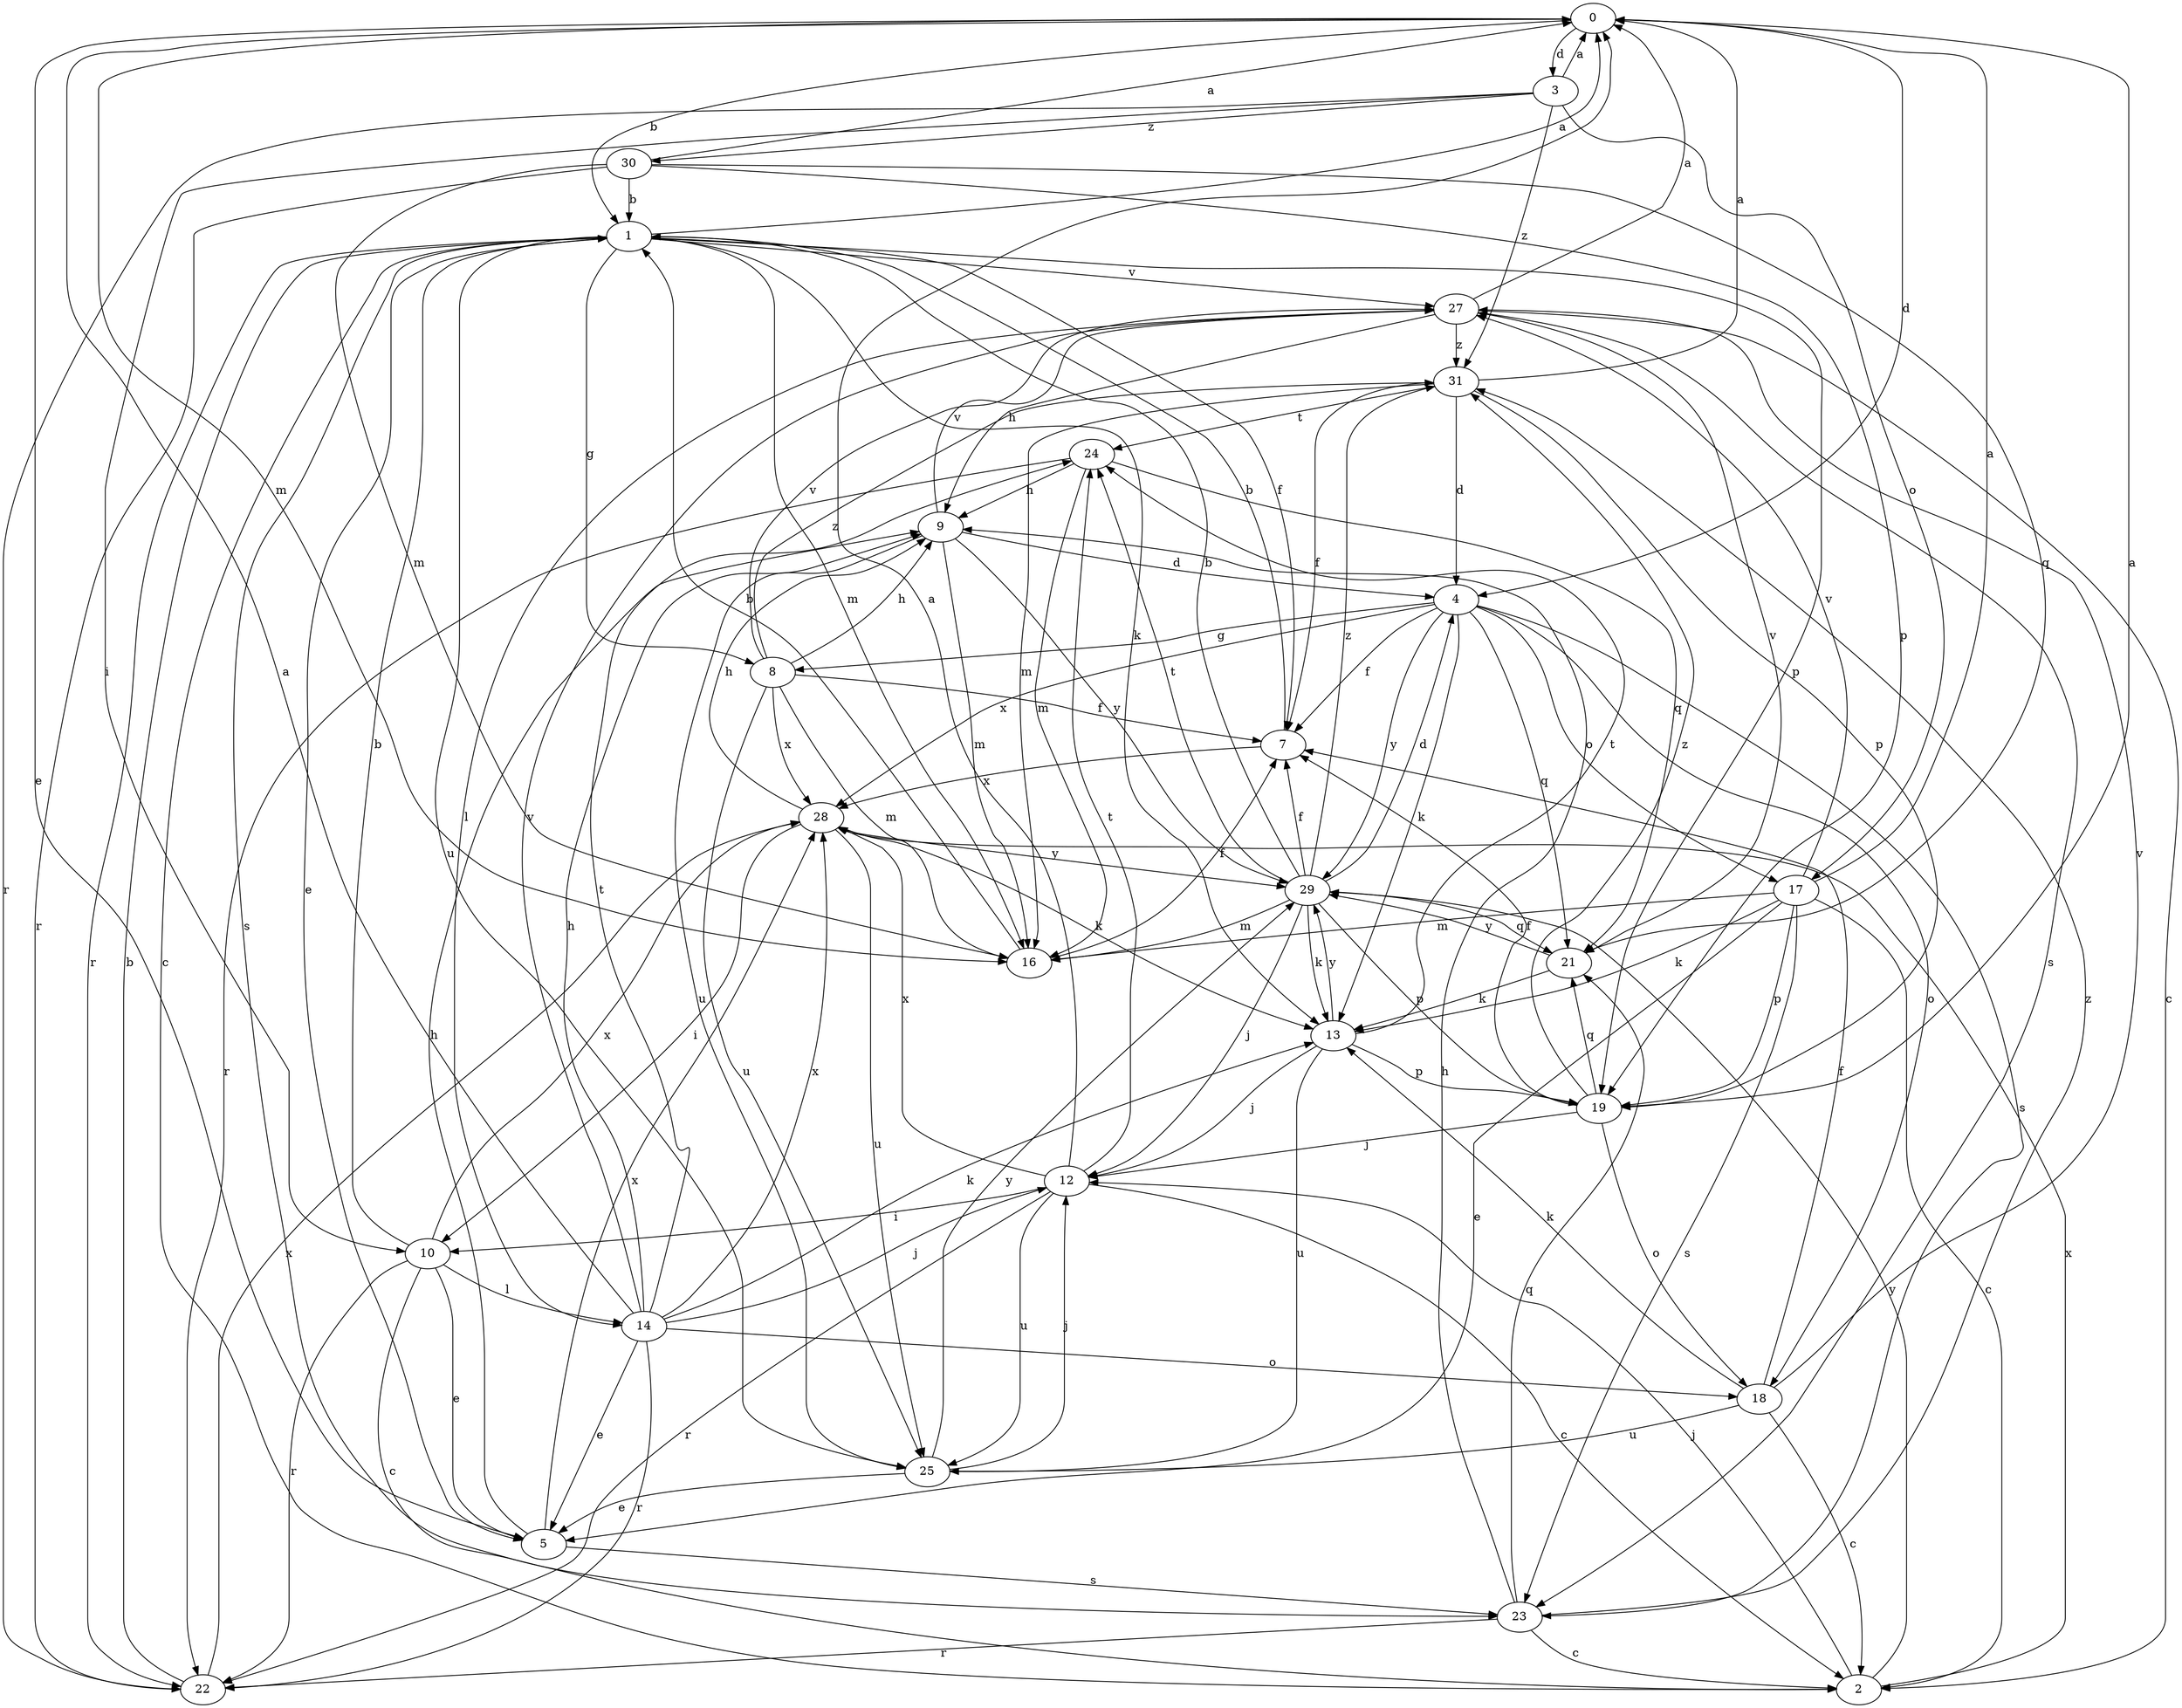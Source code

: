 strict digraph  {
0;
1;
2;
3;
4;
5;
7;
8;
9;
10;
12;
13;
14;
16;
17;
18;
19;
21;
22;
23;
24;
25;
27;
28;
29;
30;
31;
0 -> 1  [label=b];
0 -> 3  [label=d];
0 -> 4  [label=d];
0 -> 5  [label=e];
0 -> 16  [label=m];
1 -> 0  [label=a];
1 -> 2  [label=c];
1 -> 5  [label=e];
1 -> 7  [label=f];
1 -> 8  [label=g];
1 -> 13  [label=k];
1 -> 16  [label=m];
1 -> 19  [label=p];
1 -> 22  [label=r];
1 -> 23  [label=s];
1 -> 25  [label=u];
1 -> 27  [label=v];
2 -> 12  [label=j];
2 -> 28  [label=x];
2 -> 29  [label=y];
3 -> 0  [label=a];
3 -> 10  [label=i];
3 -> 17  [label=o];
3 -> 22  [label=r];
3 -> 30  [label=z];
3 -> 31  [label=z];
4 -> 7  [label=f];
4 -> 8  [label=g];
4 -> 13  [label=k];
4 -> 17  [label=o];
4 -> 18  [label=o];
4 -> 21  [label=q];
4 -> 23  [label=s];
4 -> 28  [label=x];
4 -> 29  [label=y];
5 -> 9  [label=h];
5 -> 23  [label=s];
5 -> 28  [label=x];
7 -> 1  [label=b];
7 -> 28  [label=x];
8 -> 7  [label=f];
8 -> 9  [label=h];
8 -> 16  [label=m];
8 -> 25  [label=u];
8 -> 27  [label=v];
8 -> 28  [label=x];
8 -> 31  [label=z];
9 -> 4  [label=d];
9 -> 16  [label=m];
9 -> 25  [label=u];
9 -> 27  [label=v];
9 -> 29  [label=y];
10 -> 1  [label=b];
10 -> 2  [label=c];
10 -> 5  [label=e];
10 -> 14  [label=l];
10 -> 22  [label=r];
10 -> 28  [label=x];
12 -> 0  [label=a];
12 -> 2  [label=c];
12 -> 10  [label=i];
12 -> 22  [label=r];
12 -> 24  [label=t];
12 -> 25  [label=u];
12 -> 28  [label=x];
13 -> 12  [label=j];
13 -> 19  [label=p];
13 -> 24  [label=t];
13 -> 25  [label=u];
13 -> 29  [label=y];
14 -> 0  [label=a];
14 -> 5  [label=e];
14 -> 9  [label=h];
14 -> 12  [label=j];
14 -> 13  [label=k];
14 -> 18  [label=o];
14 -> 22  [label=r];
14 -> 24  [label=t];
14 -> 27  [label=v];
14 -> 28  [label=x];
16 -> 1  [label=b];
16 -> 7  [label=f];
17 -> 0  [label=a];
17 -> 2  [label=c];
17 -> 5  [label=e];
17 -> 13  [label=k];
17 -> 16  [label=m];
17 -> 19  [label=p];
17 -> 23  [label=s];
17 -> 27  [label=v];
18 -> 2  [label=c];
18 -> 7  [label=f];
18 -> 13  [label=k];
18 -> 25  [label=u];
18 -> 27  [label=v];
19 -> 0  [label=a];
19 -> 7  [label=f];
19 -> 12  [label=j];
19 -> 18  [label=o];
19 -> 21  [label=q];
19 -> 31  [label=z];
21 -> 13  [label=k];
21 -> 27  [label=v];
21 -> 29  [label=y];
22 -> 1  [label=b];
22 -> 28  [label=x];
23 -> 2  [label=c];
23 -> 9  [label=h];
23 -> 21  [label=q];
23 -> 22  [label=r];
23 -> 31  [label=z];
24 -> 9  [label=h];
24 -> 16  [label=m];
24 -> 21  [label=q];
24 -> 22  [label=r];
25 -> 5  [label=e];
25 -> 12  [label=j];
25 -> 29  [label=y];
27 -> 0  [label=a];
27 -> 2  [label=c];
27 -> 9  [label=h];
27 -> 14  [label=l];
27 -> 23  [label=s];
27 -> 31  [label=z];
28 -> 9  [label=h];
28 -> 10  [label=i];
28 -> 13  [label=k];
28 -> 25  [label=u];
28 -> 29  [label=y];
29 -> 1  [label=b];
29 -> 4  [label=d];
29 -> 7  [label=f];
29 -> 12  [label=j];
29 -> 13  [label=k];
29 -> 16  [label=m];
29 -> 19  [label=p];
29 -> 21  [label=q];
29 -> 24  [label=t];
29 -> 31  [label=z];
30 -> 0  [label=a];
30 -> 1  [label=b];
30 -> 16  [label=m];
30 -> 19  [label=p];
30 -> 21  [label=q];
30 -> 22  [label=r];
31 -> 0  [label=a];
31 -> 4  [label=d];
31 -> 7  [label=f];
31 -> 16  [label=m];
31 -> 19  [label=p];
31 -> 24  [label=t];
}
